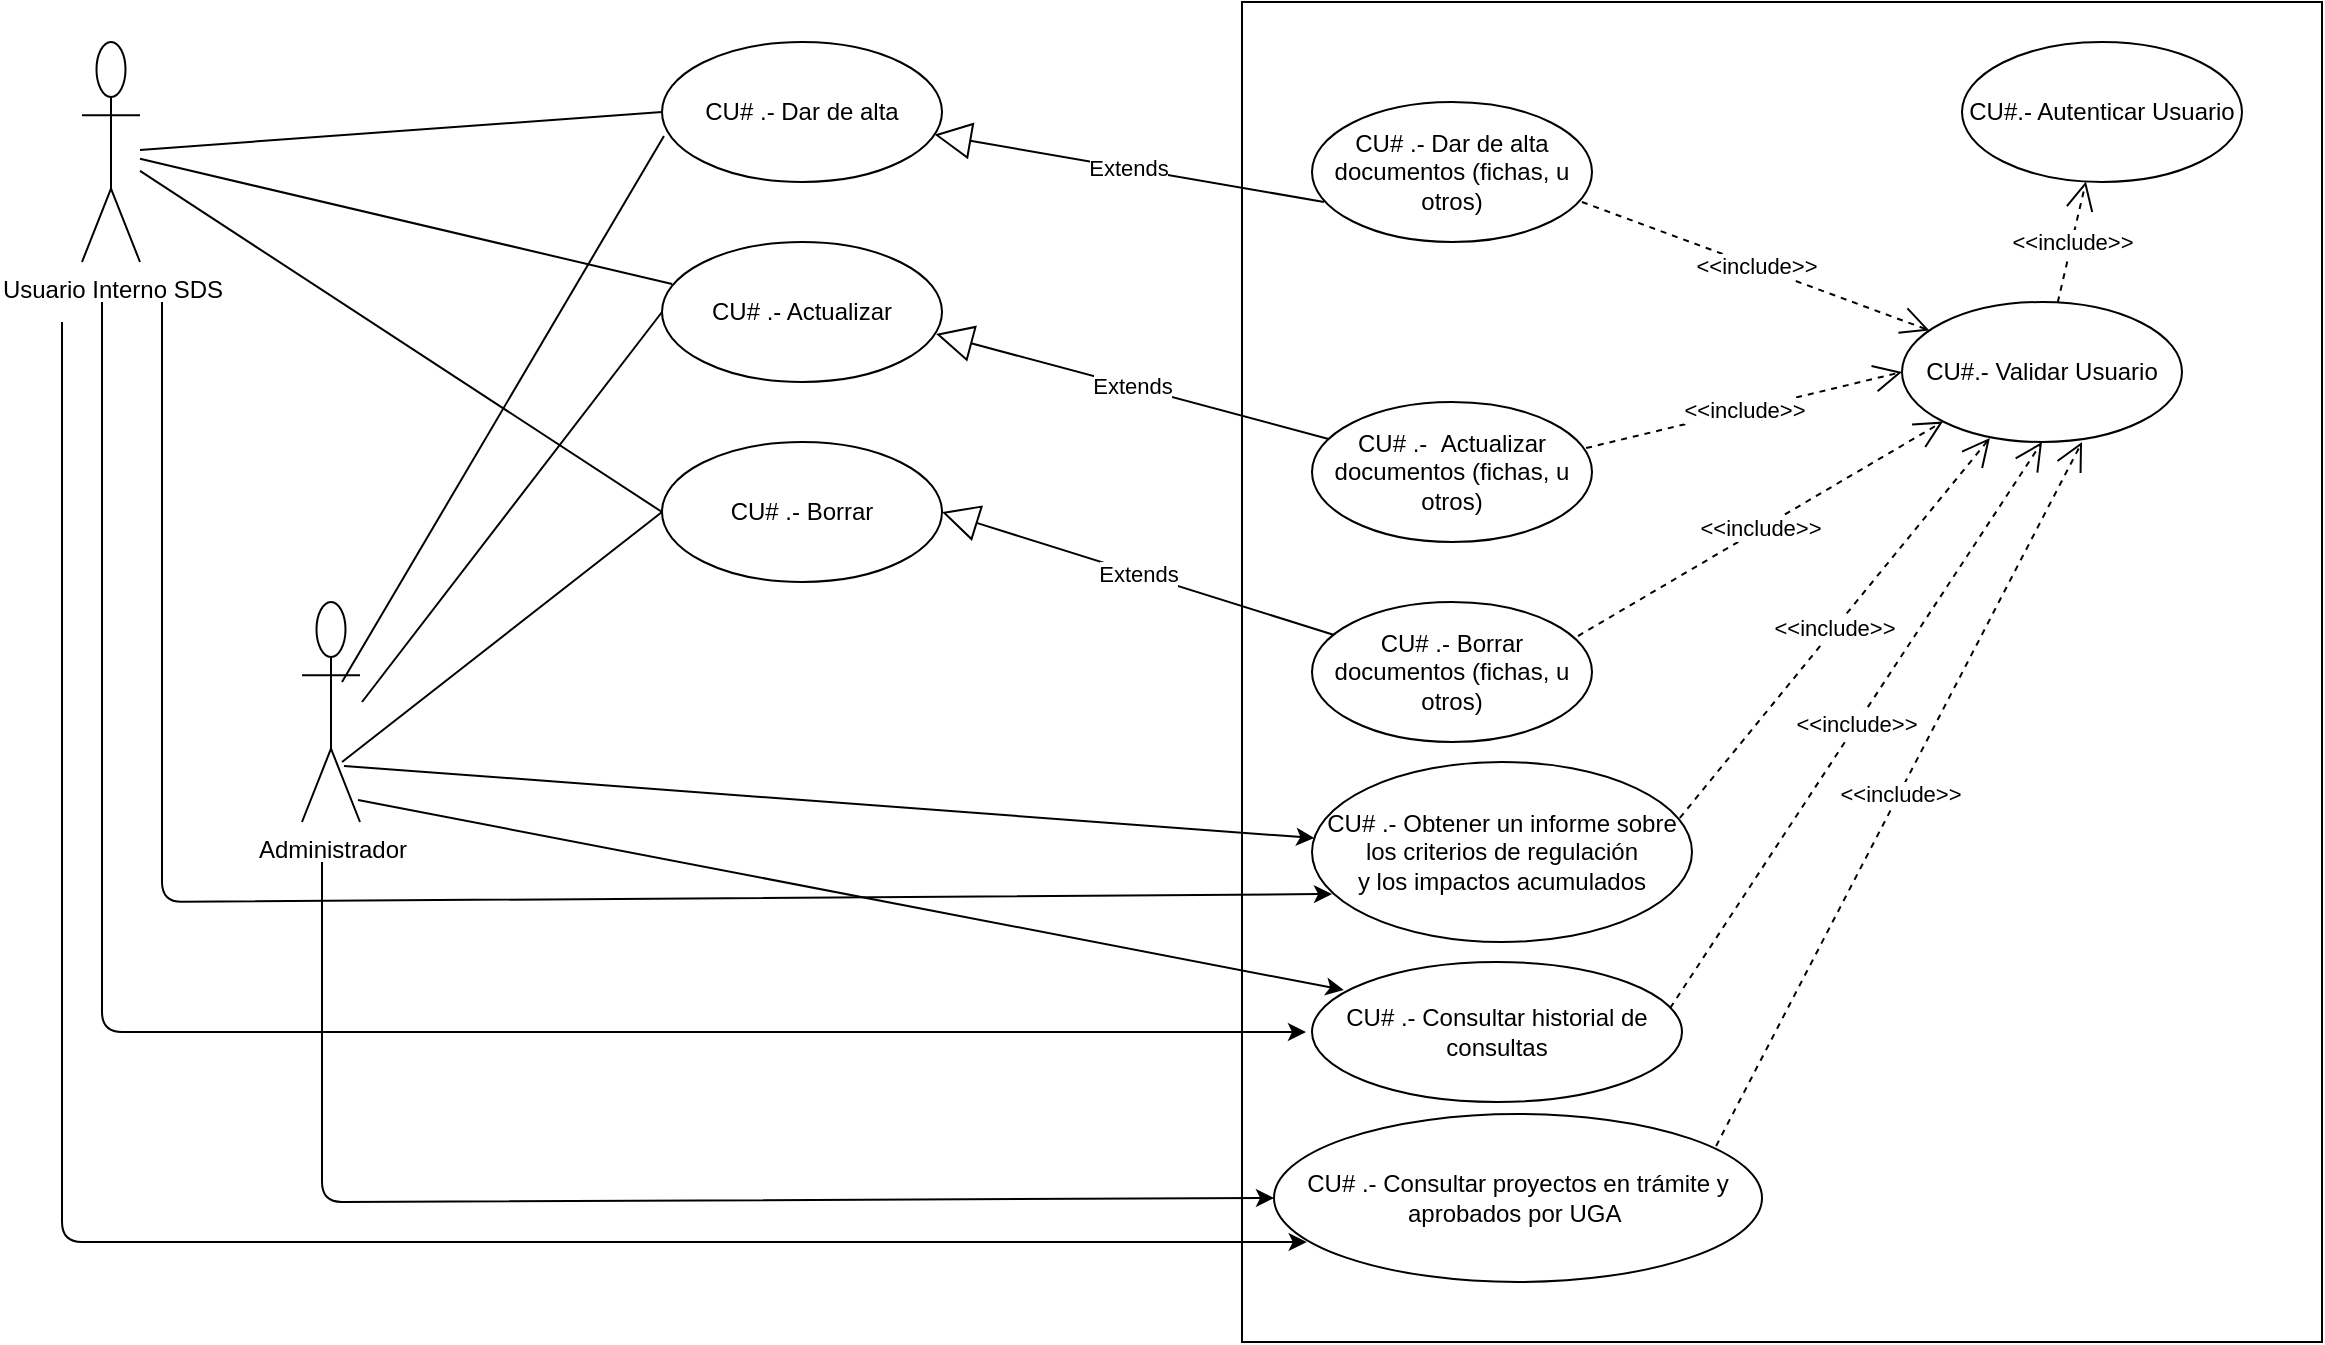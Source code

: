 <mxfile version="13.9.5" type="device"><diagram name="Page-1" id="e7e014a7-5840-1c2e-5031-d8a46d1fe8dd"><mxGraphModel dx="2591" dy="825" grid="1" gridSize="10" guides="1" tooltips="1" connect="1" arrows="1" fold="1" page="1" pageScale="1" pageWidth="1169" pageHeight="826" background="#ffffff" math="0" shadow="0"><root><mxCell id="0"/><mxCell id="1" parent="0"/><object label="Usuario Interno SDS" id="qcaM_lAF0_7vFnAEi3oI-41"><mxCell style="shape=umlActor;verticalLabelPosition=bottom;labelBackgroundColor=#ffffff;verticalAlign=top;html=1;" parent="1" vertex="1"><mxGeometry x="-170" y="220" width="29" height="110" as="geometry"/></mxCell></object><mxCell id="qcaM_lAF0_7vFnAEi3oI-56" value="" style="rounded=0;whiteSpace=wrap;html=1;" parent="1" vertex="1"><mxGeometry x="410" y="200" width="540" height="670" as="geometry"/></mxCell><mxCell id="qcaM_lAF0_7vFnAEi3oI-62" value="CU# .-&amp;nbsp;Dar de alta documentos (fichas, u otros)" style="ellipse;whiteSpace=wrap;html=1;" parent="1" vertex="1"><mxGeometry x="445" y="250" width="140" height="70" as="geometry"/></mxCell><mxCell id="qcaM_lAF0_7vFnAEi3oI-74" value="CU#.- Validar Usuario" style="ellipse;whiteSpace=wrap;html=1;" parent="1" vertex="1"><mxGeometry x="740" y="350" width="140" height="70" as="geometry"/></mxCell><mxCell id="qcaM_lAF0_7vFnAEi3oI-75" value="CU#.- Autenticar Usuario" style="ellipse;whiteSpace=wrap;html=1;" parent="1" vertex="1"><mxGeometry x="770" y="220" width="140" height="70" as="geometry"/></mxCell><mxCell id="qcaM_lAF0_7vFnAEi3oI-78" value="&amp;lt;&amp;lt;include&amp;gt;&amp;gt;" style="endArrow=open;endSize=12;dashed=1;html=1;" parent="1" source="qcaM_lAF0_7vFnAEi3oI-74" target="qcaM_lAF0_7vFnAEi3oI-75" edge="1"><mxGeometry width="160" relative="1" as="geometry"><mxPoint x="820" y="199.5" as="sourcePoint"/><mxPoint x="915" y="200" as="targetPoint"/></mxGeometry></mxCell><mxCell id="qcaM_lAF0_7vFnAEi3oI-86" value="&amp;lt;&amp;lt;include&amp;gt;&amp;gt;" style="endArrow=open;endSize=12;dashed=1;html=1;exitX=0.964;exitY=0.714;exitDx=0;exitDy=0;exitPerimeter=0;" parent="1" source="qcaM_lAF0_7vFnAEi3oI-62" target="qcaM_lAF0_7vFnAEi3oI-74" edge="1"><mxGeometry width="160" relative="1" as="geometry"><mxPoint x="570" y="134.02" as="sourcePoint"/><mxPoint x="757.451" y="281.982" as="targetPoint"/></mxGeometry></mxCell><object label="Administrador" id="8KpLgFlxA8Z0-JO8JRly-1"><mxCell style="shape=umlActor;verticalLabelPosition=bottom;labelBackgroundColor=#ffffff;verticalAlign=top;html=1;" parent="1" vertex="1"><mxGeometry x="-60" y="500" width="29" height="110" as="geometry"/></mxCell></object><mxCell id="bd9D7c1lsz14I02yTcmJ-1" value="CU# .- Dar de alta" style="ellipse;whiteSpace=wrap;html=1;" parent="1" vertex="1"><mxGeometry x="120" y="220" width="140" height="70" as="geometry"/></mxCell><mxCell id="bd9D7c1lsz14I02yTcmJ-2" value="CU# .- Actualizar" style="ellipse;whiteSpace=wrap;html=1;" parent="1" vertex="1"><mxGeometry x="120" y="320" width="140" height="70" as="geometry"/></mxCell><mxCell id="bd9D7c1lsz14I02yTcmJ-3" value="CU# .- Borrar" style="ellipse;whiteSpace=wrap;html=1;" parent="1" vertex="1"><mxGeometry x="120" y="420" width="140" height="70" as="geometry"/></mxCell><mxCell id="bd9D7c1lsz14I02yTcmJ-5" value="CU# .-&amp;nbsp;&amp;nbsp;Actualizar documentos (fichas, u otros)" style="ellipse;whiteSpace=wrap;html=1;" parent="1" vertex="1"><mxGeometry x="445" y="400" width="140" height="70" as="geometry"/></mxCell><mxCell id="bd9D7c1lsz14I02yTcmJ-10" value="CU# .-&amp;nbsp;Borrar documentos (fichas, u otros)" style="ellipse;whiteSpace=wrap;html=1;" parent="1" vertex="1"><mxGeometry x="445" y="500" width="140" height="70" as="geometry"/></mxCell><mxCell id="bd9D7c1lsz14I02yTcmJ-12" value="CU# .-&amp;nbsp;&lt;span&gt;Obtener un informe sobre los criterios de regulación&lt;/span&gt;&lt;div&gt;y los impactos acumulados&lt;/div&gt;" style="ellipse;whiteSpace=wrap;html=1;" parent="1" vertex="1"><mxGeometry x="445" y="580" width="190" height="90" as="geometry"/></mxCell><mxCell id="bd9D7c1lsz14I02yTcmJ-18" value="Extends" style="endArrow=block;endSize=16;endFill=0;html=1;exitX=0.043;exitY=0.714;exitDx=0;exitDy=0;exitPerimeter=0;" parent="1" source="qcaM_lAF0_7vFnAEi3oI-62" target="bd9D7c1lsz14I02yTcmJ-1" edge="1"><mxGeometry width="160" relative="1" as="geometry"><mxPoint x="510" y="250" as="sourcePoint"/><mxPoint x="670" y="250" as="targetPoint"/></mxGeometry></mxCell><mxCell id="bd9D7c1lsz14I02yTcmJ-24" value="Extends" style="endArrow=block;endSize=16;endFill=0;html=1;entryX=0.979;entryY=0.657;entryDx=0;entryDy=0;entryPerimeter=0;" parent="1" source="bd9D7c1lsz14I02yTcmJ-5" target="bd9D7c1lsz14I02yTcmJ-2" edge="1"><mxGeometry width="160" relative="1" as="geometry"><mxPoint x="461.96" y="412" as="sourcePoint"/><mxPoint x="273.925" y="453.738" as="targetPoint"/></mxGeometry></mxCell><mxCell id="bd9D7c1lsz14I02yTcmJ-26" value="Extends" style="endArrow=block;endSize=16;endFill=0;html=1;entryX=1;entryY=0.5;entryDx=0;entryDy=0;" parent="1" source="bd9D7c1lsz14I02yTcmJ-10" target="bd9D7c1lsz14I02yTcmJ-3" edge="1"><mxGeometry width="160" relative="1" as="geometry"><mxPoint x="481.96" y="432" as="sourcePoint"/><mxPoint x="293.925" y="473.738" as="targetPoint"/></mxGeometry></mxCell><mxCell id="bd9D7c1lsz14I02yTcmJ-28" value="" style="endArrow=none;html=1;entryX=0;entryY=0.5;entryDx=0;entryDy=0;" parent="1" source="qcaM_lAF0_7vFnAEi3oI-41" target="bd9D7c1lsz14I02yTcmJ-1" edge="1"><mxGeometry width="50" height="50" relative="1" as="geometry"><mxPoint x="570" y="490" as="sourcePoint"/><mxPoint x="620" y="440" as="targetPoint"/></mxGeometry></mxCell><mxCell id="bd9D7c1lsz14I02yTcmJ-29" value="" style="endArrow=none;html=1;entryX=0.036;entryY=0.3;entryDx=0;entryDy=0;entryPerimeter=0;" parent="1" source="qcaM_lAF0_7vFnAEi3oI-41" target="bd9D7c1lsz14I02yTcmJ-2" edge="1"><mxGeometry width="50" height="50" relative="1" as="geometry"><mxPoint x="-21" y="274.124" as="sourcePoint"/><mxPoint x="130" y="265" as="targetPoint"/></mxGeometry></mxCell><mxCell id="bd9D7c1lsz14I02yTcmJ-30" value="" style="endArrow=none;html=1;entryX=0;entryY=0.5;entryDx=0;entryDy=0;" parent="1" source="qcaM_lAF0_7vFnAEi3oI-41" target="bd9D7c1lsz14I02yTcmJ-3" edge="1"><mxGeometry width="50" height="50" relative="1" as="geometry"><mxPoint x="-30" y="300" as="sourcePoint"/><mxPoint x="140" y="275" as="targetPoint"/></mxGeometry></mxCell><mxCell id="bd9D7c1lsz14I02yTcmJ-32" value="" style="endArrow=none;html=1;exitX=0.69;exitY=0.364;exitDx=0;exitDy=0;exitPerimeter=0;entryX=0.007;entryY=0.671;entryDx=0;entryDy=0;entryPerimeter=0;" parent="1" source="8KpLgFlxA8Z0-JO8JRly-1" target="bd9D7c1lsz14I02yTcmJ-1" edge="1"><mxGeometry width="50" height="50" relative="1" as="geometry"><mxPoint x="570" y="490" as="sourcePoint"/><mxPoint x="620" y="440" as="targetPoint"/></mxGeometry></mxCell><mxCell id="bd9D7c1lsz14I02yTcmJ-33" value="" style="endArrow=none;html=1;entryX=0;entryY=0.5;entryDx=0;entryDy=0;" parent="1" target="bd9D7c1lsz14I02yTcmJ-2" edge="1"><mxGeometry width="50" height="50" relative="1" as="geometry"><mxPoint x="-30" y="550" as="sourcePoint"/><mxPoint x="150" y="285" as="targetPoint"/></mxGeometry></mxCell><mxCell id="bd9D7c1lsz14I02yTcmJ-34" value="" style="endArrow=none;html=1;entryX=0;entryY=0.5;entryDx=0;entryDy=0;exitX=0.69;exitY=0.727;exitDx=0;exitDy=0;exitPerimeter=0;" parent="1" source="8KpLgFlxA8Z0-JO8JRly-1" target="bd9D7c1lsz14I02yTcmJ-3" edge="1"><mxGeometry width="50" height="50" relative="1" as="geometry"><mxPoint x="9" y="304.124" as="sourcePoint"/><mxPoint x="160" y="295" as="targetPoint"/></mxGeometry></mxCell><mxCell id="bd9D7c1lsz14I02yTcmJ-35" value="" style="endArrow=classic;html=1;exitX=0.724;exitY=0.745;exitDx=0;exitDy=0;exitPerimeter=0;" parent="1" source="8KpLgFlxA8Z0-JO8JRly-1" target="bd9D7c1lsz14I02yTcmJ-12" edge="1"><mxGeometry width="50" height="50" relative="1" as="geometry"><mxPoint x="570" y="670" as="sourcePoint"/><mxPoint x="620" y="620" as="targetPoint"/></mxGeometry></mxCell><mxCell id="bd9D7c1lsz14I02yTcmJ-40" value="" style="endArrow=classic;html=1;" parent="1" edge="1"><mxGeometry width="50" height="50" relative="1" as="geometry"><mxPoint x="-130" y="350" as="sourcePoint"/><mxPoint x="455" y="646" as="targetPoint"/><Array as="points"><mxPoint x="-130" y="650"/></Array></mxGeometry></mxCell><mxCell id="bd9D7c1lsz14I02yTcmJ-47" value="&amp;lt;&amp;lt;include&amp;gt;&amp;gt;" style="endArrow=open;endSize=12;dashed=1;html=1;exitX=0.979;exitY=0.329;exitDx=0;exitDy=0;exitPerimeter=0;entryX=0;entryY=0.5;entryDx=0;entryDy=0;" parent="1" source="bd9D7c1lsz14I02yTcmJ-5" target="qcaM_lAF0_7vFnAEi3oI-74" edge="1"><mxGeometry width="160" relative="1" as="geometry"><mxPoint x="630" y="222.98" as="sourcePoint"/><mxPoint x="826.623" y="404.235" as="targetPoint"/></mxGeometry></mxCell><mxCell id="bd9D7c1lsz14I02yTcmJ-49" value="&amp;lt;&amp;lt;include&amp;gt;&amp;gt;" style="endArrow=open;endSize=12;dashed=1;html=1;exitX=0.95;exitY=0.243;exitDx=0;exitDy=0;exitPerimeter=0;entryX=0;entryY=1;entryDx=0;entryDy=0;" parent="1" source="bd9D7c1lsz14I02yTcmJ-10" target="qcaM_lAF0_7vFnAEi3oI-74" edge="1"><mxGeometry width="160" relative="1" as="geometry"><mxPoint x="650" y="242.98" as="sourcePoint"/><mxPoint x="780" y="410" as="targetPoint"/></mxGeometry></mxCell><mxCell id="bd9D7c1lsz14I02yTcmJ-51" value="&amp;lt;&amp;lt;include&amp;gt;&amp;gt;" style="endArrow=open;endSize=12;dashed=1;html=1;exitX=0.968;exitY=0.311;exitDx=0;exitDy=0;exitPerimeter=0;entryX=0.314;entryY=0.971;entryDx=0;entryDy=0;entryPerimeter=0;" parent="1" source="bd9D7c1lsz14I02yTcmJ-12" target="qcaM_lAF0_7vFnAEi3oI-74" edge="1"><mxGeometry width="160" relative="1" as="geometry"><mxPoint x="670" y="262.98" as="sourcePoint"/><mxPoint x="866.623" y="444.235" as="targetPoint"/></mxGeometry></mxCell><mxCell id="wyfSn0AfeudNY719H7GM-1" value="CU# .-&amp;nbsp;Consultar historial de consultas" style="ellipse;whiteSpace=wrap;html=1;" parent="1" vertex="1"><mxGeometry x="445" y="680" width="185" height="70" as="geometry"/></mxCell><mxCell id="wyfSn0AfeudNY719H7GM-3" value="" style="endArrow=classic;html=1;entryX=0.086;entryY=0.2;entryDx=0;entryDy=0;exitX=0.966;exitY=0.9;exitDx=0;exitDy=0;exitPerimeter=0;entryPerimeter=0;" parent="1" source="8KpLgFlxA8Z0-JO8JRly-1" target="wyfSn0AfeudNY719H7GM-1" edge="1"><mxGeometry width="50" height="50" relative="1" as="geometry"><mxPoint x="-50" y="620" as="sourcePoint"/><mxPoint x="455" y="955" as="targetPoint"/></mxGeometry></mxCell><mxCell id="wyfSn0AfeudNY719H7GM-5" value="" style="endArrow=classic;html=1;" parent="1" edge="1"><mxGeometry width="50" height="50" relative="1" as="geometry"><mxPoint x="-160" y="350" as="sourcePoint"/><mxPoint x="442" y="715" as="targetPoint"/><Array as="points"><mxPoint x="-160" y="715"/></Array></mxGeometry></mxCell><mxCell id="zAfpU76GPivzInmpvsKR-2" value="CU# .-&amp;nbsp;Consultar proyectos en trámite y aprobados por UGA&amp;nbsp;" style="ellipse;whiteSpace=wrap;html=1;" parent="1" vertex="1"><mxGeometry x="426" y="756" width="244" height="84" as="geometry"/></mxCell><mxCell id="zAfpU76GPivzInmpvsKR-3" value="" style="endArrow=classic;html=1;entryX=0.067;entryY=0.762;entryDx=0;entryDy=0;entryPerimeter=0;" parent="1" target="zAfpU76GPivzInmpvsKR-2" edge="1"><mxGeometry width="50" height="50" relative="1" as="geometry"><mxPoint x="-180" y="360" as="sourcePoint"/><mxPoint x="426" y="798" as="targetPoint"/><Array as="points"><mxPoint x="-180" y="820"/></Array></mxGeometry></mxCell><mxCell id="zAfpU76GPivzInmpvsKR-4" value="" style="endArrow=classic;html=1;entryX=0;entryY=0.5;entryDx=0;entryDy=0;" parent="1" target="zAfpU76GPivzInmpvsKR-2" edge="1"><mxGeometry width="50" height="50" relative="1" as="geometry"><mxPoint x="-50" y="630" as="sourcePoint"/><mxPoint x="450.07" y="830.008" as="targetPoint"/><Array as="points"><mxPoint x="-50" y="800"/></Array></mxGeometry></mxCell><mxCell id="zAfpU76GPivzInmpvsKR-5" value="&amp;lt;&amp;lt;include&amp;gt;&amp;gt;" style="endArrow=open;endSize=12;dashed=1;html=1;exitX=0.968;exitY=0.329;exitDx=0;exitDy=0;exitPerimeter=0;entryX=0.5;entryY=1;entryDx=0;entryDy=0;" parent="1" source="wyfSn0AfeudNY719H7GM-1" target="qcaM_lAF0_7vFnAEi3oI-74" edge="1"><mxGeometry width="160" relative="1" as="geometry"><mxPoint x="638.92" y="617.99" as="sourcePoint"/><mxPoint x="820" y="430" as="targetPoint"/></mxGeometry></mxCell><mxCell id="zAfpU76GPivzInmpvsKR-6" value="&amp;lt;&amp;lt;include&amp;gt;&amp;gt;" style="endArrow=open;endSize=12;dashed=1;html=1;exitX=0.906;exitY=0.19;exitDx=0;exitDy=0;exitPerimeter=0;entryX=0.643;entryY=1;entryDx=0;entryDy=0;entryPerimeter=0;" parent="1" source="zAfpU76GPivzInmpvsKR-2" target="qcaM_lAF0_7vFnAEi3oI-74" edge="1"><mxGeometry width="160" relative="1" as="geometry"><mxPoint x="634.08" y="713.03" as="sourcePoint"/><mxPoint x="830" y="440" as="targetPoint"/></mxGeometry></mxCell></root></mxGraphModel></diagram></mxfile>